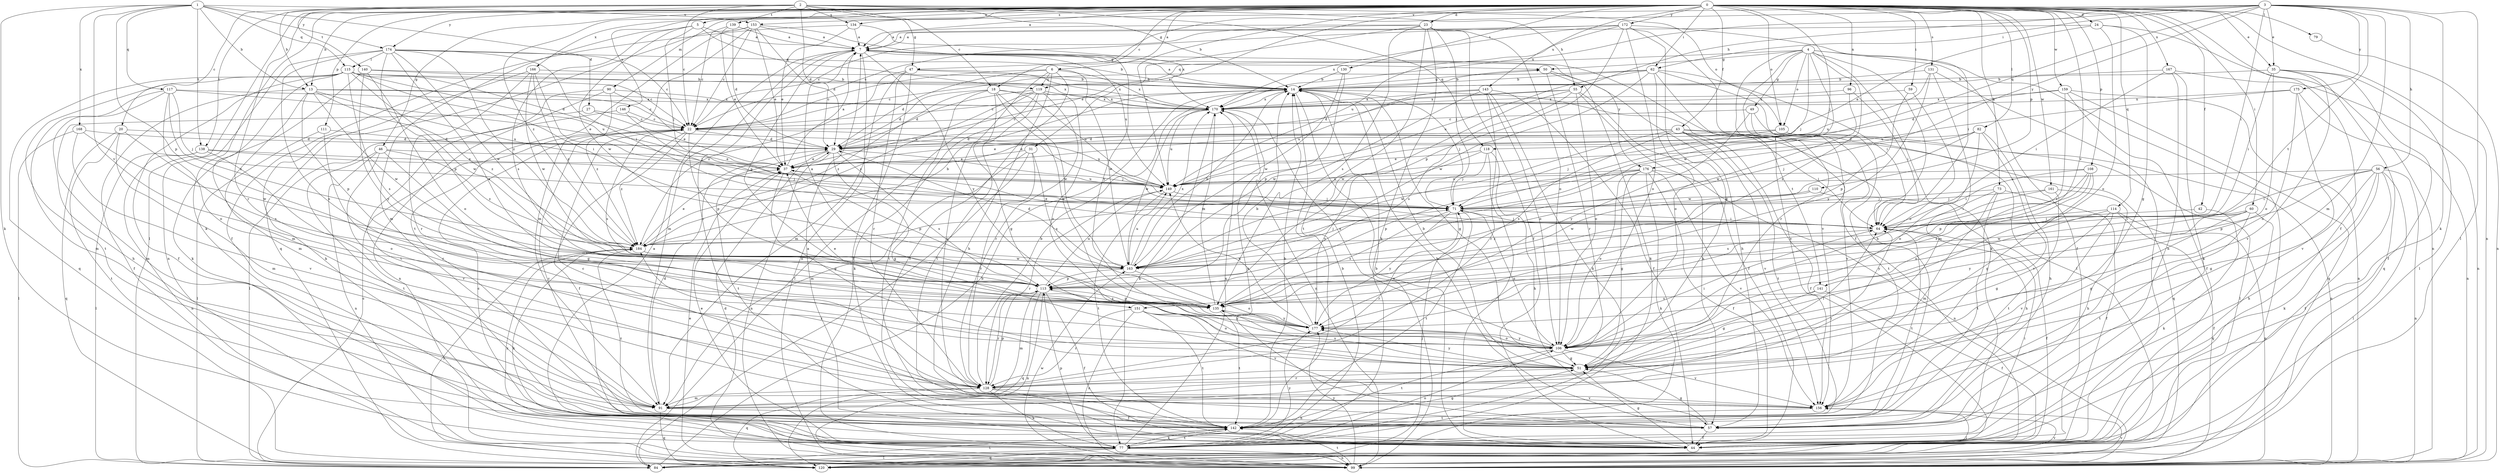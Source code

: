 strict digraph  {
0;
1;
2;
3;
4;
5;
6;
7;
13;
14;
18;
20;
22;
23;
24;
27;
29;
31;
35;
37;
42;
43;
44;
46;
47;
49;
50;
51;
55;
56;
57;
59;
60;
62;
64;
71;
73;
77;
79;
82;
84;
90;
91;
96;
99;
105;
106;
108;
110;
111;
113;
114;
115;
117;
118;
119;
120;
128;
130;
131;
134;
135;
138;
139;
140;
141;
142;
143;
146;
149;
151;
153;
156;
159;
161;
163;
166;
167;
168;
170;
172;
174;
175;
176;
177;
184;
0 -> 5  [label=a];
0 -> 6  [label=a];
0 -> 7  [label=a];
0 -> 13  [label=b];
0 -> 18  [label=c];
0 -> 23  [label=d];
0 -> 24  [label=d];
0 -> 31  [label=e];
0 -> 35  [label=e];
0 -> 42  [label=f];
0 -> 43  [label=f];
0 -> 44  [label=f];
0 -> 46  [label=g];
0 -> 59  [label=i];
0 -> 60  [label=i];
0 -> 62  [label=i];
0 -> 71  [label=j];
0 -> 73  [label=k];
0 -> 77  [label=k];
0 -> 79  [label=l];
0 -> 82  [label=l];
0 -> 84  [label=l];
0 -> 90  [label=m];
0 -> 96  [label=n];
0 -> 99  [label=n];
0 -> 105  [label=o];
0 -> 108  [label=p];
0 -> 110  [label=p];
0 -> 111  [label=p];
0 -> 114  [label=q];
0 -> 128  [label=r];
0 -> 130  [label=s];
0 -> 131  [label=s];
0 -> 134  [label=s];
0 -> 143  [label=u];
0 -> 146  [label=u];
0 -> 149  [label=u];
0 -> 151  [label=v];
0 -> 159  [label=w];
0 -> 161  [label=w];
0 -> 166  [label=x];
0 -> 167  [label=x];
0 -> 172  [label=y];
0 -> 184  [label=z];
1 -> 13  [label=b];
1 -> 27  [label=d];
1 -> 77  [label=k];
1 -> 113  [label=p];
1 -> 115  [label=q];
1 -> 117  [label=q];
1 -> 138  [label=t];
1 -> 151  [label=v];
1 -> 153  [label=v];
1 -> 168  [label=x];
1 -> 174  [label=y];
2 -> 13  [label=b];
2 -> 14  [label=b];
2 -> 18  [label=c];
2 -> 20  [label=c];
2 -> 22  [label=c];
2 -> 29  [label=d];
2 -> 47  [label=g];
2 -> 55  [label=h];
2 -> 105  [label=o];
2 -> 118  [label=q];
2 -> 134  [label=s];
2 -> 138  [label=t];
2 -> 139  [label=t];
2 -> 140  [label=t];
2 -> 174  [label=y];
3 -> 35  [label=e];
3 -> 47  [label=g];
3 -> 55  [label=h];
3 -> 56  [label=h];
3 -> 62  [label=i];
3 -> 64  [label=i];
3 -> 77  [label=k];
3 -> 84  [label=l];
3 -> 91  [label=m];
3 -> 118  [label=q];
3 -> 141  [label=t];
3 -> 153  [label=v];
3 -> 170  [label=x];
3 -> 175  [label=y];
3 -> 176  [label=y];
4 -> 44  [label=f];
4 -> 49  [label=g];
4 -> 50  [label=g];
4 -> 57  [label=h];
4 -> 71  [label=j];
4 -> 77  [label=k];
4 -> 84  [label=l];
4 -> 105  [label=o];
4 -> 119  [label=q];
4 -> 128  [label=r];
4 -> 135  [label=s];
4 -> 156  [label=v];
4 -> 163  [label=w];
5 -> 7  [label=a];
5 -> 71  [label=j];
5 -> 91  [label=m];
5 -> 119  [label=q];
5 -> 135  [label=s];
5 -> 163  [label=w];
6 -> 22  [label=c];
6 -> 29  [label=d];
6 -> 44  [label=f];
6 -> 57  [label=h];
6 -> 119  [label=q];
6 -> 156  [label=v];
6 -> 163  [label=w];
6 -> 170  [label=x];
7 -> 50  [label=g];
7 -> 64  [label=i];
7 -> 91  [label=m];
7 -> 99  [label=n];
7 -> 113  [label=p];
7 -> 128  [label=r];
7 -> 149  [label=u];
7 -> 176  [label=y];
7 -> 177  [label=y];
13 -> 22  [label=c];
13 -> 44  [label=f];
13 -> 91  [label=m];
13 -> 113  [label=p];
13 -> 149  [label=u];
13 -> 163  [label=w];
13 -> 170  [label=x];
13 -> 184  [label=z];
14 -> 7  [label=a];
14 -> 22  [label=c];
14 -> 50  [label=g];
14 -> 51  [label=g];
14 -> 71  [label=j];
14 -> 99  [label=n];
14 -> 141  [label=t];
14 -> 170  [label=x];
18 -> 29  [label=d];
18 -> 51  [label=g];
18 -> 135  [label=s];
18 -> 142  [label=t];
18 -> 149  [label=u];
18 -> 163  [label=w];
18 -> 170  [label=x];
18 -> 184  [label=z];
20 -> 29  [label=d];
20 -> 91  [label=m];
20 -> 120  [label=q];
20 -> 135  [label=s];
20 -> 142  [label=t];
22 -> 29  [label=d];
22 -> 44  [label=f];
22 -> 113  [label=p];
22 -> 135  [label=s];
22 -> 149  [label=u];
22 -> 184  [label=z];
23 -> 7  [label=a];
23 -> 22  [label=c];
23 -> 37  [label=e];
23 -> 44  [label=f];
23 -> 71  [label=j];
23 -> 77  [label=k];
23 -> 106  [label=o];
23 -> 135  [label=s];
23 -> 142  [label=t];
24 -> 7  [label=a];
24 -> 37  [label=e];
24 -> 51  [label=g];
24 -> 99  [label=n];
24 -> 106  [label=o];
27 -> 22  [label=c];
27 -> 37  [label=e];
27 -> 91  [label=m];
29 -> 37  [label=e];
29 -> 51  [label=g];
29 -> 71  [label=j];
29 -> 99  [label=n];
29 -> 135  [label=s];
29 -> 142  [label=t];
31 -> 37  [label=e];
31 -> 84  [label=l];
31 -> 91  [label=m];
31 -> 128  [label=r];
31 -> 135  [label=s];
35 -> 14  [label=b];
35 -> 44  [label=f];
35 -> 64  [label=i];
35 -> 84  [label=l];
35 -> 106  [label=o];
35 -> 120  [label=q];
35 -> 156  [label=v];
37 -> 7  [label=a];
37 -> 51  [label=g];
37 -> 113  [label=p];
37 -> 149  [label=u];
42 -> 64  [label=i];
42 -> 77  [label=k];
43 -> 29  [label=d];
43 -> 37  [label=e];
43 -> 44  [label=f];
43 -> 64  [label=i];
43 -> 99  [label=n];
43 -> 120  [label=q];
43 -> 135  [label=s];
43 -> 142  [label=t];
43 -> 156  [label=v];
43 -> 163  [label=w];
44 -> 7  [label=a];
44 -> 14  [label=b];
44 -> 22  [label=c];
44 -> 51  [label=g];
46 -> 37  [label=e];
46 -> 51  [label=g];
46 -> 99  [label=n];
46 -> 142  [label=t];
46 -> 156  [label=v];
46 -> 184  [label=z];
47 -> 14  [label=b];
47 -> 44  [label=f];
47 -> 91  [label=m];
47 -> 128  [label=r];
47 -> 170  [label=x];
47 -> 184  [label=z];
49 -> 22  [label=c];
49 -> 142  [label=t];
49 -> 156  [label=v];
49 -> 177  [label=y];
50 -> 14  [label=b];
50 -> 57  [label=h];
50 -> 77  [label=k];
50 -> 128  [label=r];
51 -> 14  [label=b];
51 -> 64  [label=i];
51 -> 128  [label=r];
51 -> 135  [label=s];
51 -> 177  [label=y];
55 -> 29  [label=d];
55 -> 44  [label=f];
55 -> 57  [label=h];
55 -> 106  [label=o];
55 -> 135  [label=s];
55 -> 163  [label=w];
55 -> 170  [label=x];
56 -> 44  [label=f];
56 -> 51  [label=g];
56 -> 57  [label=h];
56 -> 64  [label=i];
56 -> 77  [label=k];
56 -> 84  [label=l];
56 -> 99  [label=n];
56 -> 113  [label=p];
56 -> 149  [label=u];
57 -> 14  [label=b];
57 -> 44  [label=f];
57 -> 51  [label=g];
57 -> 170  [label=x];
57 -> 184  [label=z];
59 -> 106  [label=o];
59 -> 113  [label=p];
59 -> 170  [label=x];
60 -> 44  [label=f];
60 -> 51  [label=g];
60 -> 64  [label=i];
60 -> 142  [label=t];
60 -> 163  [label=w];
60 -> 177  [label=y];
62 -> 14  [label=b];
62 -> 22  [label=c];
62 -> 64  [label=i];
62 -> 84  [label=l];
62 -> 106  [label=o];
62 -> 149  [label=u];
62 -> 156  [label=v];
62 -> 163  [label=w];
64 -> 37  [label=e];
64 -> 44  [label=f];
64 -> 71  [label=j];
64 -> 142  [label=t];
64 -> 184  [label=z];
71 -> 64  [label=i];
71 -> 106  [label=o];
71 -> 128  [label=r];
71 -> 135  [label=s];
71 -> 142  [label=t];
71 -> 177  [label=y];
73 -> 44  [label=f];
73 -> 64  [label=i];
73 -> 71  [label=j];
73 -> 91  [label=m];
73 -> 142  [label=t];
77 -> 7  [label=a];
77 -> 14  [label=b];
77 -> 37  [label=e];
77 -> 64  [label=i];
77 -> 84  [label=l];
77 -> 99  [label=n];
77 -> 106  [label=o];
77 -> 113  [label=p];
77 -> 120  [label=q];
77 -> 142  [label=t];
77 -> 170  [label=x];
77 -> 177  [label=y];
77 -> 184  [label=z];
79 -> 99  [label=n];
82 -> 29  [label=d];
82 -> 57  [label=h];
82 -> 71  [label=j];
82 -> 106  [label=o];
82 -> 156  [label=v];
82 -> 163  [label=w];
84 -> 14  [label=b];
84 -> 22  [label=c];
84 -> 142  [label=t];
90 -> 99  [label=n];
90 -> 142  [label=t];
90 -> 149  [label=u];
90 -> 170  [label=x];
90 -> 184  [label=z];
91 -> 29  [label=d];
91 -> 57  [label=h];
91 -> 64  [label=i];
91 -> 120  [label=q];
96 -> 64  [label=i];
96 -> 163  [label=w];
96 -> 170  [label=x];
99 -> 29  [label=d];
99 -> 37  [label=e];
99 -> 142  [label=t];
99 -> 156  [label=v];
99 -> 163  [label=w];
99 -> 177  [label=y];
105 -> 29  [label=d];
105 -> 37  [label=e];
105 -> 71  [label=j];
105 -> 84  [label=l];
106 -> 51  [label=g];
106 -> 64  [label=i];
106 -> 142  [label=t];
106 -> 156  [label=v];
106 -> 170  [label=x];
106 -> 177  [label=y];
108 -> 51  [label=g];
108 -> 64  [label=i];
108 -> 106  [label=o];
108 -> 113  [label=p];
108 -> 135  [label=s];
108 -> 149  [label=u];
110 -> 57  [label=h];
110 -> 71  [label=j];
110 -> 163  [label=w];
111 -> 29  [label=d];
111 -> 84  [label=l];
111 -> 128  [label=r];
113 -> 7  [label=a];
113 -> 44  [label=f];
113 -> 91  [label=m];
113 -> 99  [label=n];
113 -> 120  [label=q];
113 -> 128  [label=r];
113 -> 135  [label=s];
113 -> 149  [label=u];
114 -> 51  [label=g];
114 -> 64  [label=i];
114 -> 99  [label=n];
114 -> 120  [label=q];
114 -> 156  [label=v];
114 -> 177  [label=y];
115 -> 14  [label=b];
115 -> 22  [label=c];
115 -> 29  [label=d];
115 -> 44  [label=f];
115 -> 64  [label=i];
115 -> 91  [label=m];
115 -> 120  [label=q];
115 -> 135  [label=s];
115 -> 142  [label=t];
115 -> 149  [label=u];
115 -> 163  [label=w];
117 -> 37  [label=e];
117 -> 57  [label=h];
117 -> 71  [label=j];
117 -> 91  [label=m];
117 -> 106  [label=o];
117 -> 170  [label=x];
117 -> 184  [label=z];
118 -> 37  [label=e];
118 -> 44  [label=f];
118 -> 57  [label=h];
118 -> 71  [label=j];
118 -> 177  [label=y];
119 -> 29  [label=d];
119 -> 77  [label=k];
119 -> 84  [label=l];
119 -> 106  [label=o];
119 -> 128  [label=r];
119 -> 142  [label=t];
119 -> 170  [label=x];
119 -> 184  [label=z];
120 -> 71  [label=j];
120 -> 156  [label=v];
120 -> 184  [label=z];
128 -> 14  [label=b];
128 -> 44  [label=f];
128 -> 77  [label=k];
128 -> 91  [label=m];
128 -> 113  [label=p];
128 -> 120  [label=q];
128 -> 156  [label=v];
128 -> 184  [label=z];
130 -> 14  [label=b];
130 -> 113  [label=p];
130 -> 163  [label=w];
131 -> 14  [label=b];
131 -> 44  [label=f];
131 -> 91  [label=m];
131 -> 149  [label=u];
131 -> 177  [label=y];
134 -> 7  [label=a];
134 -> 37  [label=e];
134 -> 44  [label=f];
134 -> 170  [label=x];
135 -> 113  [label=p];
135 -> 142  [label=t];
135 -> 170  [label=x];
135 -> 177  [label=y];
138 -> 37  [label=e];
138 -> 71  [label=j];
138 -> 84  [label=l];
138 -> 99  [label=n];
138 -> 106  [label=o];
139 -> 7  [label=a];
139 -> 22  [label=c];
139 -> 29  [label=d];
139 -> 37  [label=e];
140 -> 14  [label=b];
140 -> 77  [label=k];
140 -> 106  [label=o];
140 -> 170  [label=x];
140 -> 177  [label=y];
141 -> 44  [label=f];
141 -> 51  [label=g];
141 -> 135  [label=s];
142 -> 14  [label=b];
142 -> 22  [label=c];
142 -> 51  [label=g];
142 -> 77  [label=k];
143 -> 44  [label=f];
143 -> 77  [label=k];
143 -> 106  [label=o];
143 -> 128  [label=r];
143 -> 149  [label=u];
143 -> 163  [label=w];
143 -> 170  [label=x];
146 -> 22  [label=c];
146 -> 71  [label=j];
146 -> 84  [label=l];
149 -> 71  [label=j];
149 -> 128  [label=r];
149 -> 142  [label=t];
151 -> 99  [label=n];
151 -> 106  [label=o];
151 -> 128  [label=r];
151 -> 142  [label=t];
151 -> 156  [label=v];
151 -> 177  [label=y];
153 -> 7  [label=a];
153 -> 22  [label=c];
153 -> 29  [label=d];
153 -> 37  [label=e];
153 -> 91  [label=m];
153 -> 120  [label=q];
153 -> 142  [label=t];
153 -> 177  [label=y];
156 -> 22  [label=c];
156 -> 84  [label=l];
156 -> 142  [label=t];
159 -> 29  [label=d];
159 -> 44  [label=f];
159 -> 99  [label=n];
159 -> 120  [label=q];
159 -> 135  [label=s];
159 -> 170  [label=x];
161 -> 57  [label=h];
161 -> 71  [label=j];
161 -> 135  [label=s];
161 -> 142  [label=t];
163 -> 14  [label=b];
163 -> 29  [label=d];
163 -> 106  [label=o];
163 -> 113  [label=p];
163 -> 149  [label=u];
163 -> 170  [label=x];
166 -> 14  [label=b];
166 -> 64  [label=i];
166 -> 77  [label=k];
166 -> 128  [label=r];
166 -> 163  [label=w];
166 -> 184  [label=z];
167 -> 14  [label=b];
167 -> 57  [label=h];
167 -> 64  [label=i];
167 -> 77  [label=k];
167 -> 99  [label=n];
168 -> 29  [label=d];
168 -> 84  [label=l];
168 -> 156  [label=v];
168 -> 163  [label=w];
170 -> 22  [label=c];
170 -> 77  [label=k];
170 -> 99  [label=n];
170 -> 149  [label=u];
170 -> 163  [label=w];
172 -> 7  [label=a];
172 -> 22  [label=c];
172 -> 44  [label=f];
172 -> 51  [label=g];
172 -> 64  [label=i];
172 -> 106  [label=o];
172 -> 113  [label=p];
172 -> 149  [label=u];
172 -> 170  [label=x];
174 -> 14  [label=b];
174 -> 22  [label=c];
174 -> 64  [label=i];
174 -> 99  [label=n];
174 -> 106  [label=o];
174 -> 113  [label=p];
174 -> 135  [label=s];
174 -> 163  [label=w];
174 -> 184  [label=z];
174 -> 115  [label=l];
175 -> 99  [label=n];
175 -> 106  [label=o];
175 -> 149  [label=u];
175 -> 156  [label=v];
175 -> 170  [label=x];
176 -> 44  [label=f];
176 -> 51  [label=g];
176 -> 77  [label=k];
176 -> 99  [label=n];
176 -> 106  [label=o];
176 -> 113  [label=p];
176 -> 149  [label=u];
176 -> 156  [label=v];
176 -> 184  [label=z];
177 -> 14  [label=b];
177 -> 37  [label=e];
177 -> 106  [label=o];
177 -> 149  [label=u];
184 -> 14  [label=b];
184 -> 37  [label=e];
184 -> 71  [label=j];
184 -> 77  [label=k];
184 -> 163  [label=w];
}
